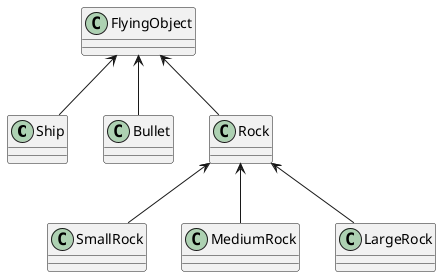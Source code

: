 @startuml Asteroids Game

class Ship {

}

class Bullet {

}

class Rock {

}

class SmallRock {

}

class MediumRock {

}

class LargeRock {

}

class FlyingObject {

}

FlyingObject <-- Rock
FlyingObject <-- Ship
FlyingObject <-- Bullet

Rock <-- SmallRock
Rock <-- MediumRock
Rock <-- LargeRock

@enduml